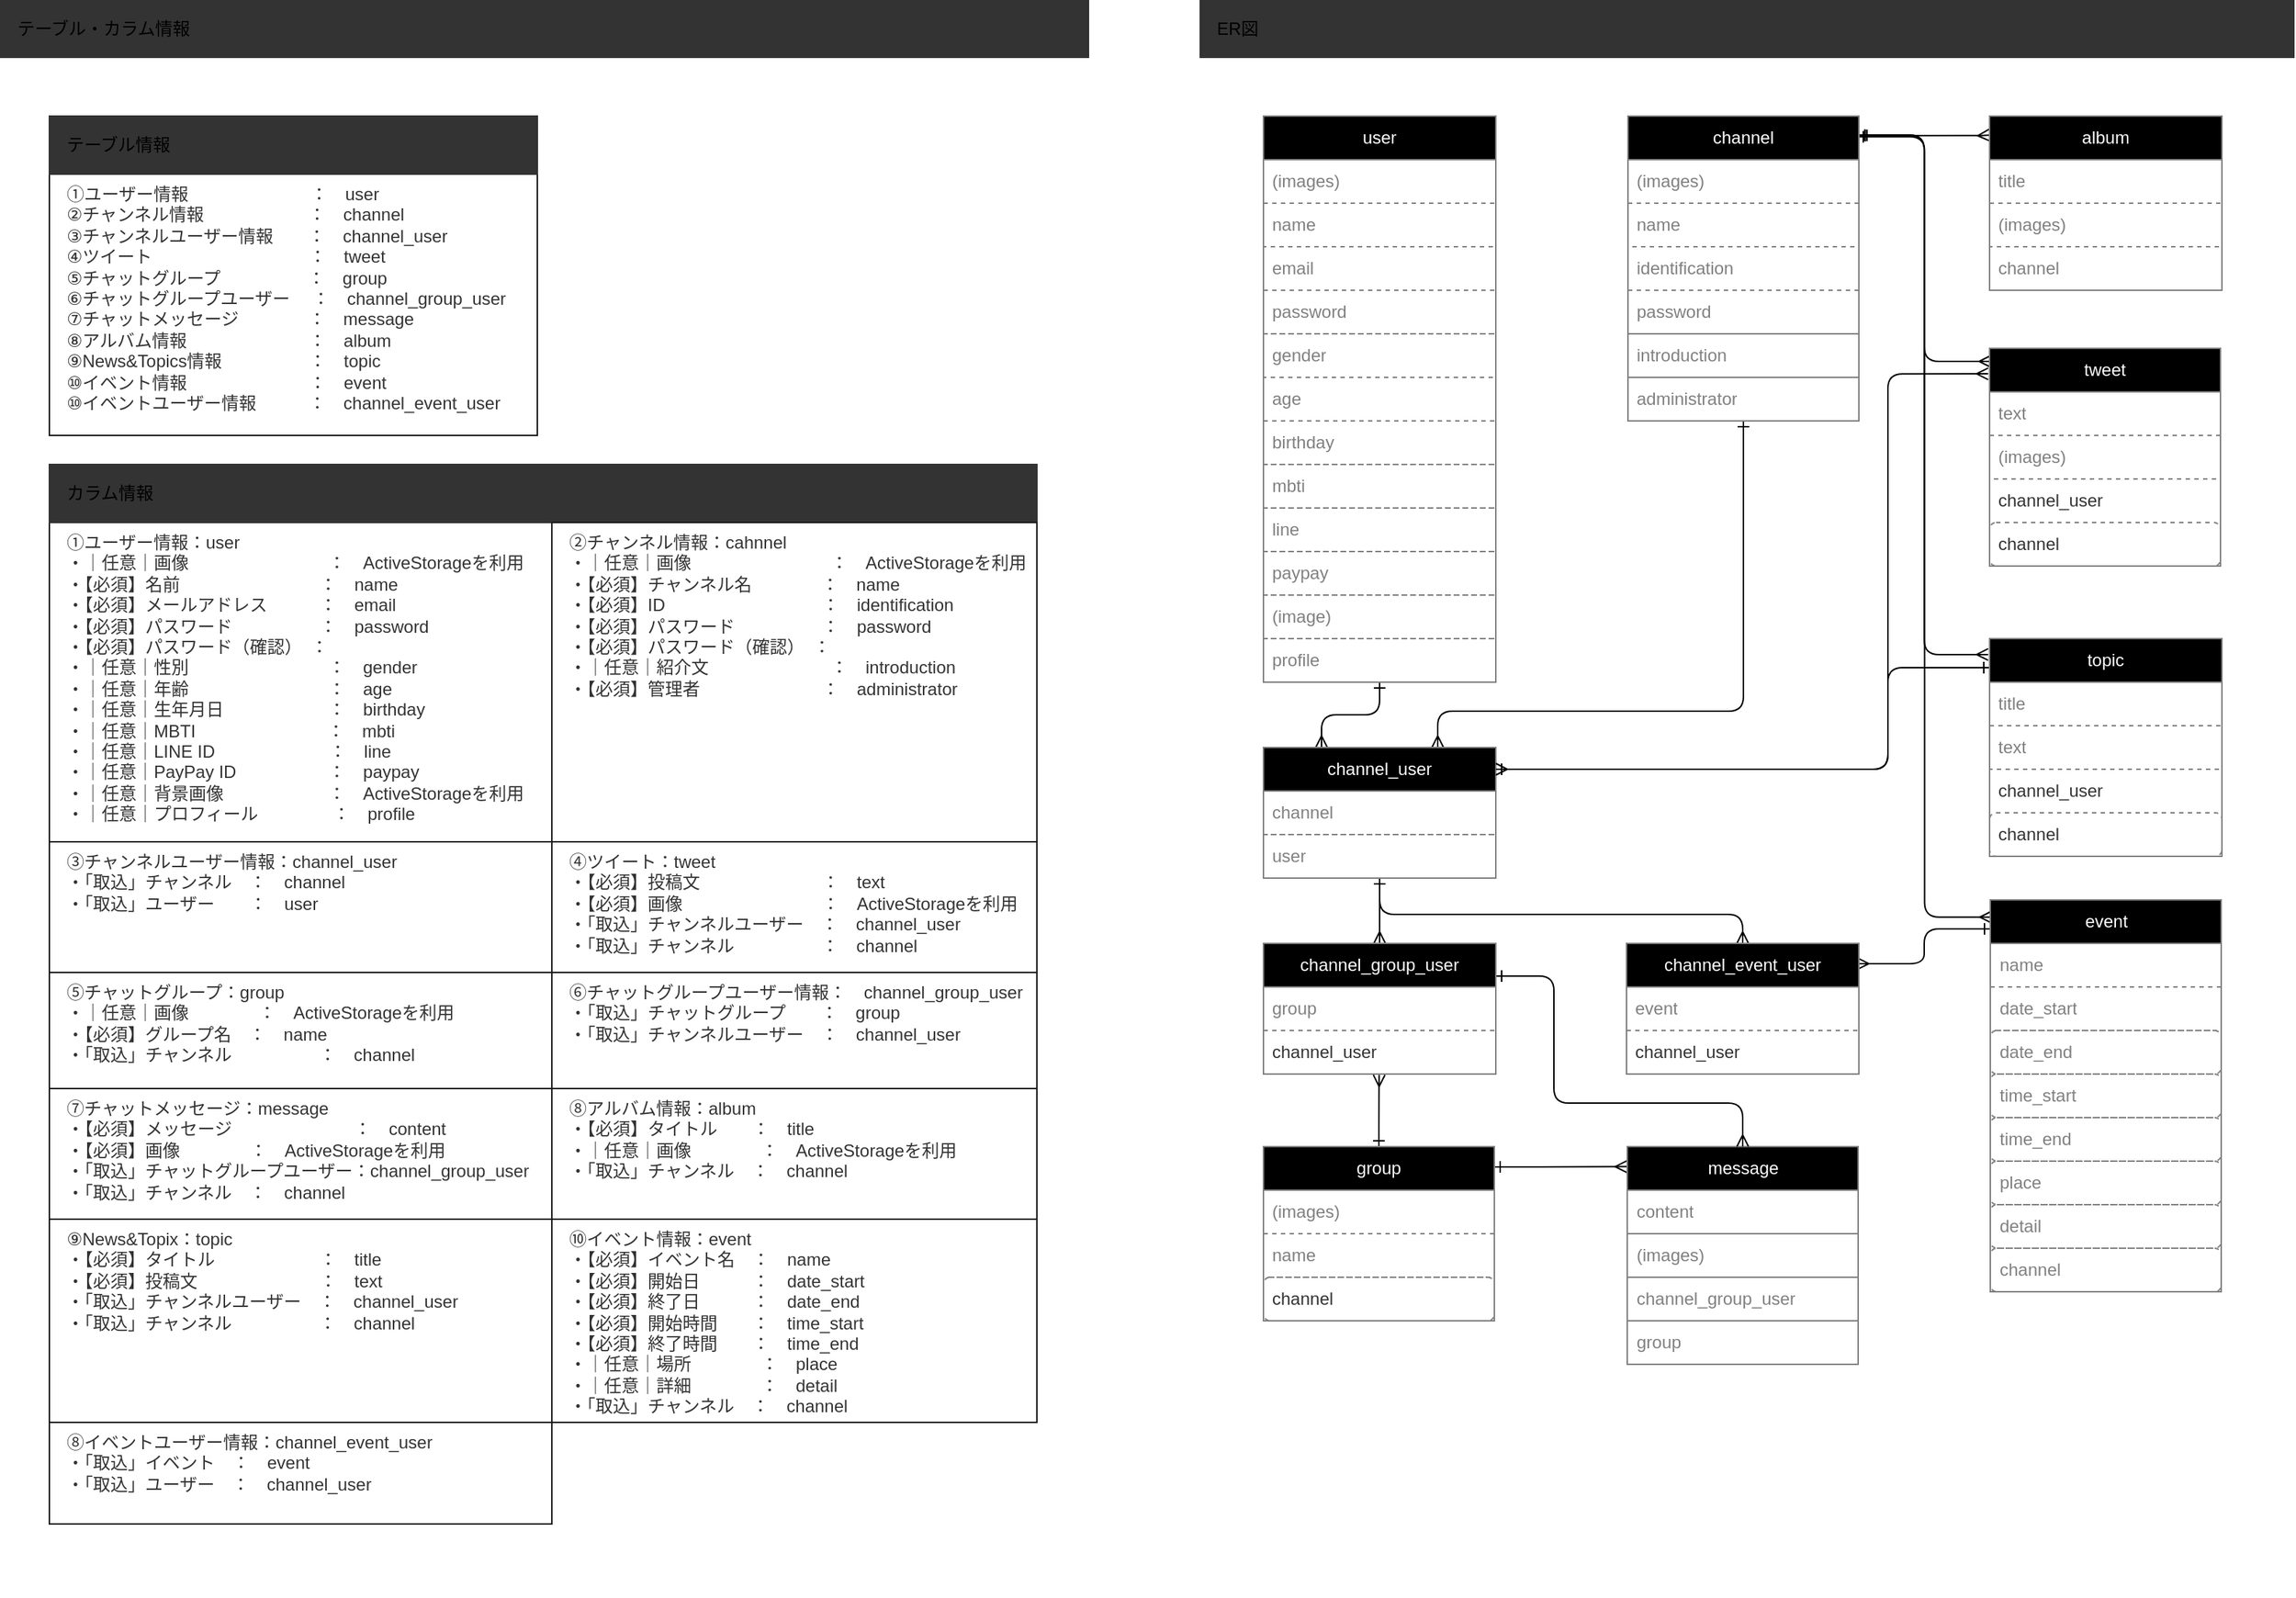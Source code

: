 <mxfile>
    <diagram id="n4RVPG115VciW_pRmkIg" name="ページ1">
        <mxGraphModel dx="277" dy="569" grid="1" gridSize="10" guides="1" tooltips="1" connect="1" arrows="1" fold="1" page="1" pageScale="1" pageWidth="827" pageHeight="1169" math="0" shadow="0">
            <root>
                <mxCell id="0"/>
                <mxCell id="1" parent="0"/>
                <mxCell id="2" value="" style="whiteSpace=wrap;html=1;fontFamily=Helvetica;align=left;verticalAlign=top;fillColor=#FFFFFF;fontColor=#333333;strokeColor=none;movable=1;resizable=1;rotatable=1;deletable=1;editable=1;connectable=1;" vertex="1" parent="1">
                    <mxGeometry x="40" y="80" width="750" height="1060" as="geometry"/>
                </mxCell>
                <mxCell id="3" value="テーブル・カラム情報" style="whiteSpace=wrap;html=1;fontFamily=Helvetica;align=left;verticalAlign=middle;strokeColor=none;fillColor=#333333;spacingLeft=10;" vertex="1" parent="1">
                    <mxGeometry x="40" y="40" width="750" height="40" as="geometry"/>
                </mxCell>
                <mxCell id="4" value="①ユーザー情報　　　　　　　：　user&lt;br&gt;②チャンネル情報　　　　　　：　channel&lt;br&gt;③チャンネルユーザー情報　　：　channel_user&lt;br&gt;④ツイート　　　　　　　　　：　tweet&lt;br&gt;⑤チャットグループ　　　　　：　group&lt;br&gt;⑥チャットグループユーザー　 ：　channel_group_user&lt;br&gt;⑦チャットメッセージ　　　　：　message&lt;br&gt;⑧アルバム情報　　　　　　　：　album&lt;br&gt;⑨News&amp;amp;Topics情報　　　　　：　topic&lt;br&gt;⑩イベント情報　　　　　　　：　event&lt;br&gt;⑩イベントユーザー情報　　　：　channel_event_user" style="whiteSpace=wrap;html=1;fontFamily=Helvetica;fontColor=#333333;fillColor=none;strokeColor=#1A1A1A;align=left;verticalAlign=top;spacingLeft=10;" vertex="1" parent="1">
                    <mxGeometry x="74" y="160" width="336" height="180" as="geometry"/>
                </mxCell>
                <mxCell id="5" value="テーブル情報" style="whiteSpace=wrap;html=1;fontFamily=Helvetica;align=left;verticalAlign=middle;spacingLeft=10;fillColor=#333333;strokeColor=#333333;" vertex="1" parent="1">
                    <mxGeometry x="74" y="120" width="336" height="40" as="geometry"/>
                </mxCell>
                <mxCell id="6" value="①ユーザー情報：user&lt;br&gt;・｜任意｜画像　　　　　　　　：　ActiveStorageを利用&lt;br&gt;・【必須】名前　　　　　　　　：　name&lt;br&gt;・【必須】メールアドレス　　　：　email&lt;br&gt;・【必須】パスワード　　　　　：　password&lt;br&gt;・【必須】パスワード（確認）　：　&lt;br&gt;・｜任意｜性別　　　　　　　　：　gender&lt;br&gt;・｜任意｜年齢　　　　　　　　：　age&lt;br&gt;・｜任意｜生年月日　　　　　　：　birthday&lt;br&gt;・｜任意｜MBTI　　　　　　　&amp;nbsp; ：　mbti&lt;br&gt;・｜任意｜LINE ID　　　　　　&amp;nbsp; ：　line&lt;br&gt;・｜任意｜PayPay ID　　　　　 ：　paypay&lt;br&gt;・｜任意｜背景画像　　　　　　：　ActiveStorageを利用&lt;br&gt;・｜任意｜プロフィール　　　　 ：　profile" style="whiteSpace=wrap;html=1;fontFamily=Helvetica;fontColor=#333333;fillColor=none;strokeColor=#1A1A1A;align=left;verticalAlign=top;spacingLeft=10;" vertex="1" parent="1">
                    <mxGeometry x="74" y="400" width="346" height="220" as="geometry"/>
                </mxCell>
                <mxCell id="7" value="カラム情報" style="whiteSpace=wrap;html=1;fontFamily=Helvetica;align=left;verticalAlign=middle;spacingLeft=10;fillColor=#333333;strokeColor=#333333;" vertex="1" parent="1">
                    <mxGeometry x="74" y="360" width="680" height="40" as="geometry"/>
                </mxCell>
                <mxCell id="8" value="②チャンネル情報：cahnnel&lt;br&gt;・｜任意｜画像　　　　　　　　：　ActiveStorageを利用&lt;br&gt;・【必須】チャンネル名　　　　：　name&lt;br&gt;・【必須】ID　　　　　　　　　：　identification&lt;br&gt;・【必須】パスワード　　　　　：　password&lt;br&gt;・【必須】パスワード（確認）　：　&lt;br&gt;・｜任意｜紹介文　　　　　　　：　introduction&lt;br&gt;・【必須】管理者　　　　　　　：　administrator" style="whiteSpace=wrap;html=1;fontFamily=Helvetica;fontColor=#333333;fillColor=none;strokeColor=#1A1A1A;align=left;verticalAlign=top;spacingLeft=10;" vertex="1" parent="1">
                    <mxGeometry x="420" y="400" width="334" height="220" as="geometry"/>
                </mxCell>
                <mxCell id="9" value="③チャンネルユーザー情報：channel_user&lt;br&gt;・「取込」チャンネル　：　channel&lt;br&gt;・「取込」ユーザー　　：　user" style="whiteSpace=wrap;html=1;fontFamily=Helvetica;fontColor=#333333;fillColor=none;strokeColor=#1A1A1A;align=left;verticalAlign=top;spacingLeft=10;" vertex="1" parent="1">
                    <mxGeometry x="74" y="620" width="346" height="90" as="geometry"/>
                </mxCell>
                <mxCell id="10" value="④ツイート：tweet&lt;br&gt;・【必須】投稿文　　　　　　　：　text&lt;br&gt;・【必須】画像　　　　　　　　：　ActiveStorageを利用&lt;br&gt;・「取込」チャンネルユーザー　：　channel_user&lt;br&gt;・「取込」チャンネル　　　　　：　channel" style="whiteSpace=wrap;html=1;fontFamily=Helvetica;fontColor=#333333;fillColor=none;strokeColor=#1A1A1A;align=left;verticalAlign=top;spacingLeft=10;" vertex="1" parent="1">
                    <mxGeometry x="420" y="620" width="334" height="90" as="geometry"/>
                </mxCell>
                <mxCell id="11" value="" style="whiteSpace=wrap;html=1;fontFamily=Helvetica;align=left;verticalAlign=top;fillColor=#FFFFFF;fontColor=#333333;strokeColor=none;" vertex="1" parent="1">
                    <mxGeometry x="866" y="80" width="754" height="1060" as="geometry"/>
                </mxCell>
                <mxCell id="12" value="ER図" style="whiteSpace=wrap;html=1;fontFamily=Helvetica;align=left;verticalAlign=middle;strokeColor=none;fillColor=#333333;spacingLeft=10;" vertex="1" parent="1">
                    <mxGeometry x="866" y="40" width="754" height="40" as="geometry"/>
                </mxCell>
                <mxCell id="13" style="edgeStyle=orthogonalEdgeStyle;html=1;entryX=0.25;entryY=0;entryDx=0;entryDy=0;strokeColor=#000000;fontColor=#FFFFFF;startArrow=ERone;startFill=0;endArrow=ERmany;endFill=0;" edge="1" parent="1" source="14" target="42">
                    <mxGeometry relative="1" as="geometry"/>
                </mxCell>
                <mxCell id="14" value="&lt;font color=&quot;#ffffff&quot;&gt;user&lt;/font&gt;" style="swimlane;fontStyle=0;childLayout=stackLayout;horizontal=1;startSize=30;horizontalStack=0;resizeParent=1;resizeParentMax=0;resizeLast=0;collapsible=1;marginBottom=0;whiteSpace=wrap;html=1;rounded=0;strokeColor=#808080;fontFamily=Helvetica;fontColor=#333333;fillColor=#000000;" vertex="1" parent="1">
                    <mxGeometry x="910" y="120" width="160" height="390" as="geometry">
                        <mxRectangle x="1101" y="210" width="60" height="30" as="alternateBounds"/>
                    </mxGeometry>
                </mxCell>
                <mxCell id="15" value="(images)" style="text;strokeColor=none;fillColor=none;align=left;verticalAlign=middle;spacingLeft=4;spacingRight=4;overflow=hidden;points=[[0,0.5],[1,0.5]];portConstraint=eastwest;rotatable=0;whiteSpace=wrap;html=1;rounded=0;fontFamily=Helvetica;fontColor=#808080;dashed=1;" vertex="1" parent="14">
                    <mxGeometry y="30" width="160" height="30" as="geometry"/>
                </mxCell>
                <mxCell id="16" value="name" style="text;strokeColor=#808080;fillColor=none;align=left;verticalAlign=middle;spacingLeft=4;spacingRight=4;overflow=hidden;points=[[0,0.5],[1,0.5]];portConstraint=eastwest;rotatable=0;whiteSpace=wrap;html=1;rounded=0;fontFamily=Helvetica;fontColor=#808080;dashed=1;" vertex="1" parent="14">
                    <mxGeometry y="60" width="160" height="30" as="geometry"/>
                </mxCell>
                <mxCell id="17" value="email" style="text;strokeColor=none;fillColor=none;align=left;verticalAlign=middle;spacingLeft=4;spacingRight=4;overflow=hidden;points=[[0,0.5],[1,0.5]];portConstraint=eastwest;rotatable=0;whiteSpace=wrap;html=1;rounded=1;fontFamily=Helvetica;fontColor=#808080;" vertex="1" parent="14">
                    <mxGeometry y="90" width="160" height="30" as="geometry"/>
                </mxCell>
                <mxCell id="18" value="password" style="text;strokeColor=#808080;fillColor=none;align=left;verticalAlign=middle;spacingLeft=4;spacingRight=4;overflow=hidden;points=[[0,0.5],[1,0.5]];portConstraint=eastwest;rotatable=0;whiteSpace=wrap;html=1;rounded=0;fontFamily=Helvetica;fontColor=#808080;dashed=1;" vertex="1" parent="14">
                    <mxGeometry y="120" width="160" height="30" as="geometry"/>
                </mxCell>
                <mxCell id="19" value="gender" style="text;strokeColor=#808080;fillColor=none;align=left;verticalAlign=middle;spacingLeft=4;spacingRight=4;overflow=hidden;points=[[0,0.5],[1,0.5]];portConstraint=eastwest;rotatable=0;whiteSpace=wrap;html=1;rounded=0;fontFamily=Helvetica;fontColor=#808080;dashed=1;" vertex="1" parent="14">
                    <mxGeometry y="150" width="160" height="30" as="geometry"/>
                </mxCell>
                <mxCell id="20" value="age" style="text;strokeColor=none;fillColor=none;align=left;verticalAlign=middle;spacingLeft=4;spacingRight=4;overflow=hidden;points=[[0,0.5],[1,0.5]];portConstraint=eastwest;rotatable=0;whiteSpace=wrap;html=1;rounded=0;fontFamily=Helvetica;fontColor=#808080;" vertex="1" parent="14">
                    <mxGeometry y="180" width="160" height="30" as="geometry"/>
                </mxCell>
                <mxCell id="21" value="birthday" style="text;strokeColor=#808080;fillColor=none;align=left;verticalAlign=middle;spacingLeft=4;spacingRight=4;overflow=hidden;points=[[0,0.5],[1,0.5]];portConstraint=eastwest;rotatable=0;whiteSpace=wrap;html=1;rounded=0;fontFamily=Helvetica;fontColor=#808080;dashed=1;" vertex="1" parent="14">
                    <mxGeometry y="210" width="160" height="30" as="geometry"/>
                </mxCell>
                <mxCell id="22" value="mbti" style="text;strokeColor=#808080;fillColor=none;align=left;verticalAlign=middle;spacingLeft=4;spacingRight=4;overflow=hidden;points=[[0,0.5],[1,0.5]];portConstraint=eastwest;rotatable=0;whiteSpace=wrap;html=1;rounded=0;fontFamily=Helvetica;fontColor=#808080;dashed=1;" vertex="1" parent="14">
                    <mxGeometry y="240" width="160" height="30" as="geometry"/>
                </mxCell>
                <mxCell id="23" value="line" style="text;strokeColor=#808080;fillColor=none;align=left;verticalAlign=middle;spacingLeft=4;spacingRight=4;overflow=hidden;points=[[0,0.5],[1,0.5]];portConstraint=eastwest;rotatable=0;whiteSpace=wrap;html=1;rounded=0;fontFamily=Helvetica;fontColor=#808080;dashed=1;" vertex="1" parent="14">
                    <mxGeometry y="270" width="160" height="30" as="geometry"/>
                </mxCell>
                <mxCell id="24" value="paypay" style="text;strokeColor=#808080;fillColor=none;align=left;verticalAlign=middle;spacingLeft=4;spacingRight=4;overflow=hidden;points=[[0,0.5],[1,0.5]];portConstraint=eastwest;rotatable=0;whiteSpace=wrap;html=1;rounded=0;fontFamily=Helvetica;fontColor=#808080;dashed=1;" vertex="1" parent="14">
                    <mxGeometry y="300" width="160" height="30" as="geometry"/>
                </mxCell>
                <mxCell id="25" value="(image)" style="text;strokeColor=#808080;fillColor=none;align=left;verticalAlign=middle;spacingLeft=4;spacingRight=4;overflow=hidden;points=[[0,0.5],[1,0.5]];portConstraint=eastwest;rotatable=0;whiteSpace=wrap;html=1;rounded=0;fontFamily=Helvetica;fontColor=#808080;dashed=1;" vertex="1" parent="14">
                    <mxGeometry y="330" width="160" height="30" as="geometry"/>
                </mxCell>
                <mxCell id="26" value="profile" style="text;strokeColor=#808080;fillColor=none;align=left;verticalAlign=middle;spacingLeft=4;spacingRight=4;overflow=hidden;points=[[0,0.5],[1,0.5]];portConstraint=eastwest;rotatable=0;whiteSpace=wrap;html=1;rounded=0;fontFamily=Helvetica;fontColor=#808080;dashed=1;" vertex="1" parent="14">
                    <mxGeometry y="360" width="160" height="30" as="geometry"/>
                </mxCell>
                <mxCell id="27" style="edgeStyle=orthogonalEdgeStyle;html=1;entryX=0.75;entryY=0;entryDx=0;entryDy=0;strokeColor=#000000;fontColor=#FFFFFF;startArrow=ERone;startFill=0;endArrow=ERmany;endFill=0;" edge="1" parent="1" source="32" target="42">
                    <mxGeometry relative="1" as="geometry">
                        <Array as="points">
                            <mxPoint x="1241" y="530"/>
                            <mxPoint x="1030" y="530"/>
                        </Array>
                    </mxGeometry>
                </mxCell>
                <mxCell id="28" style="edgeStyle=orthogonalEdgeStyle;html=1;entryX=-0.026;entryY=0.109;entryDx=0;entryDy=0;entryPerimeter=0;strokeColor=#000000;fontColor=#808080;startArrow=ERone;startFill=0;endArrow=ERmany;endFill=0;exitX=1.002;exitY=0.064;exitDx=0;exitDy=0;exitPerimeter=0;" edge="1" parent="1" source="32">
                    <mxGeometry relative="1" as="geometry">
                        <mxPoint x="1324" y="133" as="sourcePoint"/>
                        <mxPoint x="1409.84" y="133.08" as="targetPoint"/>
                        <Array as="points">
                            <mxPoint x="1404" y="133"/>
                        </Array>
                    </mxGeometry>
                </mxCell>
                <mxCell id="29" style="edgeStyle=orthogonalEdgeStyle;html=1;entryX=0.005;entryY=0.06;entryDx=0;entryDy=0;entryPerimeter=0;strokeColor=#000000;fontColor=#808080;startArrow=ERone;startFill=0;endArrow=ERmany;endFill=0;exitX=1.01;exitY=0.063;exitDx=0;exitDy=0;exitPerimeter=0;" edge="1" parent="1" source="32" target="45">
                    <mxGeometry relative="1" as="geometry"/>
                </mxCell>
                <mxCell id="30" style="edgeStyle=orthogonalEdgeStyle;html=1;entryX=-0.006;entryY=0.073;entryDx=0;entryDy=0;entryPerimeter=0;strokeColor=#000000;fontColor=#808080;startArrow=ERone;startFill=0;endArrow=ERmany;endFill=0;exitX=1.001;exitY=0.062;exitDx=0;exitDy=0;exitPerimeter=0;" edge="1" parent="1" source="32" target="72">
                    <mxGeometry relative="1" as="geometry"/>
                </mxCell>
                <mxCell id="31" style="edgeStyle=orthogonalEdgeStyle;html=1;entryX=0.005;entryY=0.044;entryDx=0;entryDy=0;entryPerimeter=0;strokeColor=#000000;fontColor=#808080;startArrow=ERone;startFill=0;endArrow=ERmany;endFill=0;exitX=0.994;exitY=0.068;exitDx=0;exitDy=0;exitPerimeter=0;" edge="1" parent="1" source="32" target="78">
                    <mxGeometry relative="1" as="geometry"/>
                </mxCell>
                <mxCell id="32" value="&lt;font color=&quot;#ffffff&quot;&gt;channel&lt;/font&gt;" style="swimlane;fontStyle=0;childLayout=stackLayout;horizontal=1;startSize=30;horizontalStack=0;resizeParent=1;resizeParentMax=0;resizeLast=0;collapsible=1;marginBottom=0;whiteSpace=wrap;html=1;rounded=0;strokeColor=#808080;fontFamily=Helvetica;fontColor=#333333;fillColor=#000000;" vertex="1" parent="1">
                    <mxGeometry x="1161" y="120" width="159" height="210" as="geometry">
                        <mxRectangle x="1101" y="210" width="60" height="30" as="alternateBounds"/>
                    </mxGeometry>
                </mxCell>
                <mxCell id="33" value="(images)" style="text;strokeColor=none;fillColor=none;align=left;verticalAlign=middle;spacingLeft=4;spacingRight=4;overflow=hidden;points=[[0,0.5],[1,0.5]];portConstraint=eastwest;rotatable=0;whiteSpace=wrap;html=1;rounded=0;fontFamily=Helvetica;fontColor=#808080;dashed=1;" vertex="1" parent="32">
                    <mxGeometry y="30" width="159" height="30" as="geometry"/>
                </mxCell>
                <mxCell id="34" value="name" style="text;strokeColor=#808080;fillColor=none;align=left;verticalAlign=middle;spacingLeft=4;spacingRight=4;overflow=hidden;points=[[0,0.5],[1,0.5]];portConstraint=eastwest;rotatable=0;whiteSpace=wrap;html=1;rounded=0;fontFamily=Helvetica;fontColor=#808080;dashed=1;" vertex="1" parent="32">
                    <mxGeometry y="60" width="159" height="30" as="geometry"/>
                </mxCell>
                <mxCell id="35" value="identification" style="text;strokeColor=none;fillColor=none;align=left;verticalAlign=middle;spacingLeft=4;spacingRight=4;overflow=hidden;points=[[0,0.5],[1,0.5]];portConstraint=eastwest;rotatable=0;whiteSpace=wrap;html=1;rounded=1;fontFamily=Helvetica;fontColor=#808080;" vertex="1" parent="32">
                    <mxGeometry y="90" width="159" height="30" as="geometry"/>
                </mxCell>
                <mxCell id="36" value="password" style="text;strokeColor=#808080;fillColor=none;align=left;verticalAlign=middle;spacingLeft=4;spacingRight=4;overflow=hidden;points=[[0,0.5],[1,0.5]];portConstraint=eastwest;rotatable=0;whiteSpace=wrap;html=1;rounded=0;fontFamily=Helvetica;fontColor=#808080;dashed=1;" vertex="1" parent="32">
                    <mxGeometry y="120" width="159" height="30" as="geometry"/>
                </mxCell>
                <mxCell id="37" value="introduction" style="text;strokeColor=#808080;fillColor=none;align=left;verticalAlign=middle;spacingLeft=4;spacingRight=4;overflow=hidden;points=[[0,0.5],[1,0.5]];portConstraint=eastwest;rotatable=0;whiteSpace=wrap;html=1;rounded=0;fontFamily=Helvetica;fontColor=#808080;dashed=1;" vertex="1" parent="32">
                    <mxGeometry y="150" width="159" height="30" as="geometry"/>
                </mxCell>
                <mxCell id="38" value="administrator" style="text;strokeColor=#808080;fillColor=none;align=left;verticalAlign=middle;spacingLeft=4;spacingRight=4;overflow=hidden;points=[[0,0.5],[1,0.5]];portConstraint=eastwest;rotatable=0;whiteSpace=wrap;html=1;rounded=0;fontFamily=Helvetica;fontColor=#808080;dashed=1;" vertex="1" parent="32">
                    <mxGeometry y="180" width="159" height="30" as="geometry"/>
                </mxCell>
                <mxCell id="39" style="edgeStyle=orthogonalEdgeStyle;html=1;entryX=0.5;entryY=0;entryDx=0;entryDy=0;strokeColor=#000000;fontColor=#FFFFFF;startArrow=ERone;startFill=0;endArrow=ERmany;endFill=0;" edge="1" parent="1" source="42" target="92">
                    <mxGeometry relative="1" as="geometry"/>
                </mxCell>
                <mxCell id="40" style="edgeStyle=orthogonalEdgeStyle;html=1;entryX=0.5;entryY=0;entryDx=0;entryDy=0;strokeColor=#000000;fontColor=#FFFFFF;startArrow=ERone;startFill=0;endArrow=ERmany;endFill=0;" edge="1" parent="1" source="42" target="88">
                    <mxGeometry relative="1" as="geometry">
                        <Array as="points">
                            <mxPoint x="990" y="670"/>
                            <mxPoint x="1240" y="670"/>
                        </Array>
                    </mxGeometry>
                </mxCell>
                <mxCell id="41" style="edgeStyle=orthogonalEdgeStyle;html=1;entryX=-0.006;entryY=0.117;entryDx=0;entryDy=0;entryPerimeter=0;strokeColor=#000000;fontColor=#808080;startArrow=ERone;startFill=0;endArrow=ERmany;endFill=0;" edge="1" parent="1" source="42" target="45">
                    <mxGeometry relative="1" as="geometry">
                        <Array as="points">
                            <mxPoint x="1340" y="570"/>
                            <mxPoint x="1340" y="298"/>
                        </Array>
                    </mxGeometry>
                </mxCell>
                <mxCell id="42" value="&lt;font color=&quot;#ffffff&quot;&gt;channel_user&lt;/font&gt;" style="swimlane;fontStyle=0;childLayout=stackLayout;horizontal=1;startSize=30;horizontalStack=0;resizeParent=1;resizeParentMax=0;resizeLast=0;collapsible=1;marginBottom=0;whiteSpace=wrap;html=1;rounded=0;strokeColor=#808080;fontFamily=Helvetica;fontColor=#333333;fillColor=#000000;" vertex="1" parent="1">
                    <mxGeometry x="910" y="555" width="160" height="90" as="geometry">
                        <mxRectangle x="1101" y="210" width="60" height="30" as="alternateBounds"/>
                    </mxGeometry>
                </mxCell>
                <mxCell id="43" value="channel" style="text;strokeColor=#808080;fillColor=none;align=left;verticalAlign=middle;spacingLeft=4;spacingRight=4;overflow=hidden;points=[[0,0.5],[1,0.5]];portConstraint=eastwest;rotatable=0;whiteSpace=wrap;html=1;rounded=0;fontFamily=Helvetica;fontColor=#808080;dashed=1;" vertex="1" parent="42">
                    <mxGeometry y="30" width="160" height="30" as="geometry"/>
                </mxCell>
                <mxCell id="44" value="user" style="text;strokeColor=#808080;fillColor=none;align=left;verticalAlign=middle;spacingLeft=4;spacingRight=4;overflow=hidden;points=[[0,0.5],[1,0.5]];portConstraint=eastwest;rotatable=0;whiteSpace=wrap;html=1;rounded=0;fontFamily=Helvetica;fontColor=#808080;dashed=1;" vertex="1" parent="42">
                    <mxGeometry y="60" width="160" height="30" as="geometry"/>
                </mxCell>
                <mxCell id="45" value="&lt;span style=&quot;text-align: left;&quot;&gt;tweet&lt;/span&gt;" style="swimlane;fontStyle=0;childLayout=stackLayout;horizontal=1;startSize=30;horizontalStack=0;resizeParent=1;resizeParentMax=0;resizeLast=0;collapsible=1;marginBottom=0;whiteSpace=wrap;html=1;rounded=0;strokeColor=#808080;fontFamily=Helvetica;fontColor=#FFFFFF;fillColor=#000000;" vertex="1" parent="1">
                    <mxGeometry x="1410" y="280" width="159" height="150" as="geometry">
                        <mxRectangle x="1101" y="210" width="60" height="30" as="alternateBounds"/>
                    </mxGeometry>
                </mxCell>
                <mxCell id="46" value="text" style="text;strokeColor=none;fillColor=none;align=left;verticalAlign=middle;spacingLeft=4;spacingRight=4;overflow=hidden;points=[[0,0.5],[1,0.5]];portConstraint=eastwest;rotatable=0;whiteSpace=wrap;html=1;rounded=0;fontFamily=Helvetica;fontColor=#808080;dashed=1;" vertex="1" parent="45">
                    <mxGeometry y="30" width="159" height="30" as="geometry"/>
                </mxCell>
                <mxCell id="47" value="(images)" style="text;strokeColor=#808080;fillColor=none;align=left;verticalAlign=middle;spacingLeft=4;spacingRight=4;overflow=hidden;points=[[0,0.5],[1,0.5]];portConstraint=eastwest;rotatable=0;whiteSpace=wrap;html=1;rounded=0;fontFamily=Helvetica;fontColor=#808080;dashed=1;" vertex="1" parent="45">
                    <mxGeometry y="60" width="159" height="30" as="geometry"/>
                </mxCell>
                <mxCell id="48" value="&lt;span style=&quot;color: rgb(51, 51, 51);&quot;&gt;channel_user&lt;/span&gt;" style="text;strokeColor=none;fillColor=none;align=left;verticalAlign=middle;spacingLeft=4;spacingRight=4;overflow=hidden;points=[[0,0.5],[1,0.5]];portConstraint=eastwest;rotatable=0;whiteSpace=wrap;html=1;rounded=1;fontFamily=Helvetica;fontColor=#808080;" vertex="1" parent="45">
                    <mxGeometry y="90" width="159" height="30" as="geometry"/>
                </mxCell>
                <mxCell id="49" value="&lt;span style=&quot;color: rgb(51, 51, 51);&quot;&gt;channel&lt;/span&gt;" style="text;strokeColor=#808080;fillColor=none;align=left;verticalAlign=middle;spacingLeft=4;spacingRight=4;overflow=hidden;points=[[0,0.5],[1,0.5]];portConstraint=eastwest;rotatable=0;whiteSpace=wrap;html=1;rounded=1;fontFamily=Helvetica;fontColor=#808080;dashed=1;" vertex="1" parent="45">
                    <mxGeometry y="120" width="159" height="30" as="geometry"/>
                </mxCell>
                <mxCell id="50" value="⑤チャットグループ：group&lt;br&gt;・｜任意｜画像　　　　：　ActiveStorageを利用&lt;br&gt;・【必須】グループ名　：　name&lt;br&gt;・「取込」チャンネル　　　　　：　channel" style="whiteSpace=wrap;html=1;fontFamily=Helvetica;fontColor=#333333;fillColor=none;strokeColor=#1A1A1A;align=left;verticalAlign=top;spacingLeft=10;" vertex="1" parent="1">
                    <mxGeometry x="74" y="710" width="346" height="80" as="geometry"/>
                </mxCell>
                <mxCell id="51" value="⑥チャットグループユーザー情報：　channel_group_user&lt;br&gt;・「取込」チャットグループ　　：　group&lt;br&gt;・「取込」チャンネルユーザー　：　channel_user" style="whiteSpace=wrap;html=1;fontFamily=Helvetica;fontColor=#333333;fillColor=none;strokeColor=#1A1A1A;align=left;verticalAlign=top;spacingLeft=10;" vertex="1" parent="1">
                    <mxGeometry x="420" y="710" width="334" height="80" as="geometry"/>
                </mxCell>
                <mxCell id="52" value="⑦チャットメッセージ：message&lt;br&gt;・【必須】メッセージ　　　　　　　：　content　&lt;br&gt;・【必須】画像　　　　：　ActiveStorageを利用&lt;br&gt;・「取込」チャットグループユーザー：channel_group_user&lt;br&gt;・「取込」チャンネル　：　channel" style="whiteSpace=wrap;html=1;fontFamily=Helvetica;fontColor=#333333;fillColor=none;strokeColor=#1A1A1A;align=left;verticalAlign=top;spacingLeft=10;" vertex="1" parent="1">
                    <mxGeometry x="74" y="790" width="346" height="90" as="geometry"/>
                </mxCell>
                <mxCell id="53" value="⑧アルバム情報：album&lt;br&gt;・【必須】タイトル　　：　title&lt;br&gt;・｜任意｜画像　　　　：　ActiveStorageを利用&lt;br&gt;・「取込」チャンネル　：　channel" style="whiteSpace=wrap;html=1;fontFamily=Helvetica;fontColor=#333333;fillColor=none;strokeColor=#1A1A1A;align=left;verticalAlign=top;spacingLeft=10;" vertex="1" parent="1">
                    <mxGeometry x="420" y="790" width="334" height="90" as="geometry"/>
                </mxCell>
                <mxCell id="54" value="⑨News&amp;amp;Topix：topic&lt;br&gt;・【必須】タイトル　　　　　　：　title　&lt;br&gt;・【必須】投稿文　　　　　　　：　text&lt;br&gt;・「取込」チャンネルユーザー　：　channel_user&lt;br&gt;・「取込」チャンネル　　　　　：　channel" style="whiteSpace=wrap;html=1;fontFamily=Helvetica;fontColor=#333333;fillColor=none;strokeColor=#1A1A1A;align=left;verticalAlign=top;spacingLeft=10;" vertex="1" parent="1">
                    <mxGeometry x="74" y="880" width="346" height="140" as="geometry"/>
                </mxCell>
                <mxCell id="55" value="⑩イベント情報：event&lt;br&gt;・【必須】イベント名　：　name&lt;br&gt;・【必須】開始日　　　：　date_start&lt;br&gt;・【必須】終了日　　　：　date_end&lt;br&gt;・【必須】開始時間　　：　time_start&lt;br&gt;・【必須】終了時間　　：　time_end&lt;br&gt;・｜任意｜場所　　　　：　place&lt;br&gt;・｜任意｜詳細　　　　：　detail&lt;br&gt;・「取込」チャンネル　：　channel" style="whiteSpace=wrap;html=1;fontFamily=Helvetica;fontColor=#333333;fillColor=none;strokeColor=#1A1A1A;align=left;verticalAlign=top;spacingLeft=10;" vertex="1" parent="1">
                    <mxGeometry x="420" y="880" width="334" height="140" as="geometry"/>
                </mxCell>
                <mxCell id="56" style="edgeStyle=orthogonalEdgeStyle;html=1;entryX=0.498;entryY=1.019;entryDx=0;entryDy=0;entryPerimeter=0;strokeColor=#000000;fontColor=#FFFFFF;startArrow=ERone;startFill=0;endArrow=ERmany;endFill=0;" edge="1" parent="1" source="58" target="94">
                    <mxGeometry relative="1" as="geometry"/>
                </mxCell>
                <mxCell id="57" style="edgeStyle=orthogonalEdgeStyle;html=1;entryX=-0.002;entryY=0.092;entryDx=0;entryDy=0;entryPerimeter=0;strokeColor=#000000;fontColor=#808080;startArrow=ERone;startFill=0;endArrow=ERmany;endFill=0;" edge="1" parent="1" source="58" target="66">
                    <mxGeometry relative="1" as="geometry">
                        <Array as="points">
                            <mxPoint x="1090" y="844"/>
                            <mxPoint x="1090" y="844"/>
                        </Array>
                    </mxGeometry>
                </mxCell>
                <mxCell id="58" value="&lt;span style=&quot;text-align: left;&quot;&gt;group&lt;/span&gt;" style="swimlane;fontStyle=0;childLayout=stackLayout;horizontal=1;startSize=30;horizontalStack=0;resizeParent=1;resizeParentMax=0;resizeLast=0;collapsible=1;marginBottom=0;whiteSpace=wrap;html=1;rounded=0;strokeColor=#808080;fontFamily=Helvetica;fontColor=#FFFFFF;fillColor=#000000;" vertex="1" parent="1">
                    <mxGeometry x="910" y="830" width="159" height="120" as="geometry">
                        <mxRectangle x="1101" y="210" width="60" height="30" as="alternateBounds"/>
                    </mxGeometry>
                </mxCell>
                <mxCell id="59" value="(images)" style="text;strokeColor=none;fillColor=none;align=left;verticalAlign=middle;spacingLeft=4;spacingRight=4;overflow=hidden;points=[[0,0.5],[1,0.5]];portConstraint=eastwest;rotatable=0;whiteSpace=wrap;html=1;rounded=0;fontFamily=Helvetica;fontColor=#808080;dashed=1;" vertex="1" parent="58">
                    <mxGeometry y="30" width="159" height="30" as="geometry"/>
                </mxCell>
                <mxCell id="60" value="name" style="text;strokeColor=#808080;fillColor=none;align=left;verticalAlign=middle;spacingLeft=4;spacingRight=4;overflow=hidden;points=[[0,0.5],[1,0.5]];portConstraint=eastwest;rotatable=0;whiteSpace=wrap;html=1;rounded=0;fontFamily=Helvetica;fontColor=#808080;dashed=1;" vertex="1" parent="58">
                    <mxGeometry y="60" width="159" height="30" as="geometry"/>
                </mxCell>
                <mxCell id="61" value="&lt;span style=&quot;color: rgb(51, 51, 51);&quot;&gt;channel&lt;/span&gt;" style="text;strokeColor=#808080;fillColor=none;align=left;verticalAlign=middle;spacingLeft=4;spacingRight=4;overflow=hidden;points=[[0,0.5],[1,0.5]];portConstraint=eastwest;rotatable=0;whiteSpace=wrap;html=1;rounded=1;fontFamily=Helvetica;fontColor=#808080;dashed=1;" vertex="1" parent="58">
                    <mxGeometry y="90" width="159" height="30" as="geometry"/>
                </mxCell>
                <mxCell id="62" value="&lt;font color=&quot;#ffffff&quot;&gt;album&lt;/font&gt;" style="swimlane;fontStyle=0;childLayout=stackLayout;horizontal=1;startSize=30;horizontalStack=0;resizeParent=1;resizeParentMax=0;resizeLast=0;collapsible=1;marginBottom=0;whiteSpace=wrap;html=1;rounded=0;strokeColor=#808080;fontFamily=Helvetica;fontColor=#333333;fillColor=#000000;" vertex="1" parent="1">
                    <mxGeometry x="1410" y="120" width="160" height="120" as="geometry">
                        <mxRectangle x="1101" y="210" width="60" height="30" as="alternateBounds"/>
                    </mxGeometry>
                </mxCell>
                <mxCell id="63" value="title" style="text;strokeColor=none;fillColor=none;align=left;verticalAlign=middle;spacingLeft=4;spacingRight=4;overflow=hidden;points=[[0,0.5],[1,0.5]];portConstraint=eastwest;rotatable=0;whiteSpace=wrap;html=1;rounded=0;fontFamily=Helvetica;fontColor=#808080;dashed=1;" vertex="1" parent="62">
                    <mxGeometry y="30" width="160" height="30" as="geometry"/>
                </mxCell>
                <mxCell id="64" value="(images)" style="text;strokeColor=#808080;fillColor=none;align=left;verticalAlign=middle;spacingLeft=4;spacingRight=4;overflow=hidden;points=[[0,0.5],[1,0.5]];portConstraint=eastwest;rotatable=0;whiteSpace=wrap;html=1;rounded=0;fontFamily=Helvetica;fontColor=#808080;dashed=1;" vertex="1" parent="62">
                    <mxGeometry y="60" width="160" height="30" as="geometry"/>
                </mxCell>
                <mxCell id="65" value="channel" style="text;strokeColor=none;fillColor=none;align=left;verticalAlign=middle;spacingLeft=4;spacingRight=4;overflow=hidden;points=[[0,0.5],[1,0.5]];portConstraint=eastwest;rotatable=0;whiteSpace=wrap;html=1;rounded=1;fontFamily=Helvetica;fontColor=#808080;" vertex="1" parent="62">
                    <mxGeometry y="90" width="160" height="30" as="geometry"/>
                </mxCell>
                <mxCell id="66" value="&lt;font color=&quot;#ffffff&quot;&gt;message&lt;/font&gt;" style="swimlane;fontStyle=0;childLayout=stackLayout;horizontal=1;startSize=30;horizontalStack=0;resizeParent=1;resizeParentMax=0;resizeLast=0;collapsible=1;marginBottom=0;whiteSpace=wrap;html=1;rounded=0;strokeColor=#808080;fontFamily=Helvetica;fontColor=#333333;fillColor=#000000;" vertex="1" parent="1">
                    <mxGeometry x="1160.5" y="830" width="159" height="150" as="geometry">
                        <mxRectangle x="1101" y="210" width="60" height="30" as="alternateBounds"/>
                    </mxGeometry>
                </mxCell>
                <mxCell id="67" value="content" style="text;strokeColor=#808080;fillColor=none;align=left;verticalAlign=middle;spacingLeft=4;spacingRight=4;overflow=hidden;points=[[0,0.5],[1,0.5]];portConstraint=eastwest;rotatable=0;whiteSpace=wrap;html=1;rounded=0;fontFamily=Helvetica;fontColor=#808080;dashed=1;" vertex="1" parent="66">
                    <mxGeometry y="30" width="159" height="30" as="geometry"/>
                </mxCell>
                <mxCell id="68" value="(images)" style="text;strokeColor=#808080;fillColor=none;align=left;verticalAlign=middle;spacingLeft=4;spacingRight=4;overflow=hidden;points=[[0,0.5],[1,0.5]];portConstraint=eastwest;rotatable=0;whiteSpace=wrap;html=1;rounded=0;fontFamily=Helvetica;fontColor=#808080;dashed=1;" vertex="1" parent="66">
                    <mxGeometry y="60" width="159" height="30" as="geometry"/>
                </mxCell>
                <mxCell id="69" value="channel_group_user" style="text;strokeColor=#808080;fillColor=none;align=left;verticalAlign=middle;spacingLeft=4;spacingRight=4;overflow=hidden;points=[[0,0.5],[1,0.5]];portConstraint=eastwest;rotatable=0;whiteSpace=wrap;html=1;rounded=0;fontFamily=Helvetica;fontColor=#808080;dashed=1;" vertex="1" parent="66">
                    <mxGeometry y="90" width="159" height="30" as="geometry"/>
                </mxCell>
                <mxCell id="70" value="group" style="text;strokeColor=#808080;fillColor=none;align=left;verticalAlign=middle;spacingLeft=4;spacingRight=4;overflow=hidden;points=[[0,0.5],[1,0.5]];portConstraint=eastwest;rotatable=0;whiteSpace=wrap;html=1;rounded=0;fontFamily=Helvetica;fontColor=#808080;dashed=1;" vertex="1" parent="66">
                    <mxGeometry y="120" width="159" height="30" as="geometry"/>
                </mxCell>
                <mxCell id="71" style="edgeStyle=orthogonalEdgeStyle;html=1;strokeColor=#000000;fontColor=#808080;startArrow=ERone;startFill=0;endArrow=ERmany;endFill=0;" edge="1" parent="1">
                    <mxGeometry relative="1" as="geometry">
                        <mxPoint x="1070" y="570" as="targetPoint"/>
                        <mxPoint x="1410" y="500" as="sourcePoint"/>
                        <Array as="points">
                            <mxPoint x="1340" y="500"/>
                            <mxPoint x="1340" y="570"/>
                        </Array>
                    </mxGeometry>
                </mxCell>
                <mxCell id="72" value="&lt;span style=&quot;text-align: left;&quot;&gt;topic&lt;/span&gt;" style="swimlane;fontStyle=0;childLayout=stackLayout;horizontal=1;startSize=30;horizontalStack=0;resizeParent=1;resizeParentMax=0;resizeLast=0;collapsible=1;marginBottom=0;whiteSpace=wrap;html=1;rounded=0;strokeColor=#808080;fontFamily=Helvetica;fontColor=#FFFFFF;fillColor=#000000;" vertex="1" parent="1">
                    <mxGeometry x="1410" y="480" width="160" height="150" as="geometry">
                        <mxRectangle x="1101" y="210" width="60" height="30" as="alternateBounds"/>
                    </mxGeometry>
                </mxCell>
                <mxCell id="73" value="title" style="text;strokeColor=none;fillColor=none;align=left;verticalAlign=middle;spacingLeft=4;spacingRight=4;overflow=hidden;points=[[0,0.5],[1,0.5]];portConstraint=eastwest;rotatable=0;whiteSpace=wrap;html=1;rounded=0;fontFamily=Helvetica;fontColor=#808080;dashed=1;" vertex="1" parent="72">
                    <mxGeometry y="30" width="160" height="30" as="geometry"/>
                </mxCell>
                <mxCell id="74" value="text" style="text;strokeColor=#808080;fillColor=none;align=left;verticalAlign=middle;spacingLeft=4;spacingRight=4;overflow=hidden;points=[[0,0.5],[1,0.5]];portConstraint=eastwest;rotatable=0;whiteSpace=wrap;html=1;rounded=0;fontFamily=Helvetica;fontColor=#808080;dashed=1;" vertex="1" parent="72">
                    <mxGeometry y="60" width="160" height="30" as="geometry"/>
                </mxCell>
                <mxCell id="75" value="&lt;span style=&quot;color: rgb(51, 51, 51);&quot;&gt;channel_user&lt;/span&gt;" style="text;strokeColor=none;fillColor=none;align=left;verticalAlign=middle;spacingLeft=4;spacingRight=4;overflow=hidden;points=[[0,0.5],[1,0.5]];portConstraint=eastwest;rotatable=0;whiteSpace=wrap;html=1;rounded=1;fontFamily=Helvetica;fontColor=#808080;" vertex="1" parent="72">
                    <mxGeometry y="90" width="160" height="30" as="geometry"/>
                </mxCell>
                <mxCell id="76" value="&lt;span style=&quot;color: rgb(51, 51, 51);&quot;&gt;channel&lt;/span&gt;" style="text;strokeColor=#808080;fillColor=none;align=left;verticalAlign=middle;spacingLeft=4;spacingRight=4;overflow=hidden;points=[[0,0.5],[1,0.5]];portConstraint=eastwest;rotatable=0;whiteSpace=wrap;html=1;rounded=1;fontFamily=Helvetica;fontColor=#808080;dashed=1;" vertex="1" parent="72">
                    <mxGeometry y="120" width="160" height="30" as="geometry"/>
                </mxCell>
                <mxCell id="77" style="edgeStyle=orthogonalEdgeStyle;html=1;entryX=0.993;entryY=0.155;entryDx=0;entryDy=0;entryPerimeter=0;strokeColor=#000000;fontColor=#808080;startArrow=ERone;startFill=0;endArrow=ERmany;endFill=0;" edge="1" parent="1" source="78" target="88">
                    <mxGeometry relative="1" as="geometry">
                        <Array as="points">
                            <mxPoint x="1365" y="680"/>
                            <mxPoint x="1365" y="704"/>
                        </Array>
                    </mxGeometry>
                </mxCell>
                <mxCell id="78" value="&lt;span style=&quot;text-align: left;&quot;&gt;event&lt;/span&gt;" style="swimlane;fontStyle=0;childLayout=stackLayout;horizontal=1;startSize=30;horizontalStack=0;resizeParent=1;resizeParentMax=0;resizeLast=0;collapsible=1;marginBottom=0;whiteSpace=wrap;html=1;rounded=0;strokeColor=#808080;fontFamily=Helvetica;fontColor=#FFFFFF;fillColor=#000000;" vertex="1" parent="1">
                    <mxGeometry x="1410.5" y="660" width="159" height="270" as="geometry">
                        <mxRectangle x="1101" y="210" width="60" height="30" as="alternateBounds"/>
                    </mxGeometry>
                </mxCell>
                <mxCell id="79" value="name" style="text;strokeColor=none;fillColor=none;align=left;verticalAlign=middle;spacingLeft=4;spacingRight=4;overflow=hidden;points=[[0,0.5],[1,0.5]];portConstraint=eastwest;rotatable=0;whiteSpace=wrap;html=1;rounded=0;fontFamily=Helvetica;fontColor=#808080;dashed=1;" vertex="1" parent="78">
                    <mxGeometry y="30" width="159" height="30" as="geometry"/>
                </mxCell>
                <mxCell id="80" value="date_start" style="text;strokeColor=#808080;fillColor=none;align=left;verticalAlign=middle;spacingLeft=4;spacingRight=4;overflow=hidden;points=[[0,0.5],[1,0.5]];portConstraint=eastwest;rotatable=0;whiteSpace=wrap;html=1;rounded=0;fontFamily=Helvetica;fontColor=#808080;dashed=1;" vertex="1" parent="78">
                    <mxGeometry y="60" width="159" height="30" as="geometry"/>
                </mxCell>
                <mxCell id="81" value="date_end" style="text;strokeColor=#808080;fillColor=none;align=left;verticalAlign=middle;spacingLeft=4;spacingRight=4;overflow=hidden;points=[[0,0.5],[1,0.5]];portConstraint=eastwest;rotatable=0;whiteSpace=wrap;html=1;rounded=1;fontFamily=Helvetica;fontColor=#808080;dashed=1;" vertex="1" parent="78">
                    <mxGeometry y="90" width="159" height="30" as="geometry"/>
                </mxCell>
                <mxCell id="82" value="time_start" style="text;strokeColor=#808080;fillColor=none;align=left;verticalAlign=middle;spacingLeft=4;spacingRight=4;overflow=hidden;points=[[0,0.5],[1,0.5]];portConstraint=eastwest;rotatable=0;whiteSpace=wrap;html=1;rounded=1;fontFamily=Helvetica;fontColor=#808080;dashed=1;" vertex="1" parent="78">
                    <mxGeometry y="120" width="159" height="30" as="geometry"/>
                </mxCell>
                <mxCell id="83" value="time_end" style="text;strokeColor=#808080;fillColor=none;align=left;verticalAlign=middle;spacingLeft=4;spacingRight=4;overflow=hidden;points=[[0,0.5],[1,0.5]];portConstraint=eastwest;rotatable=0;whiteSpace=wrap;html=1;rounded=1;fontFamily=Helvetica;fontColor=#808080;dashed=1;" vertex="1" parent="78">
                    <mxGeometry y="150" width="159" height="30" as="geometry"/>
                </mxCell>
                <mxCell id="84" value="place" style="text;strokeColor=#808080;fillColor=none;align=left;verticalAlign=middle;spacingLeft=4;spacingRight=4;overflow=hidden;points=[[0,0.5],[1,0.5]];portConstraint=eastwest;rotatable=0;whiteSpace=wrap;html=1;rounded=1;fontFamily=Helvetica;fontColor=#808080;dashed=1;" vertex="1" parent="78">
                    <mxGeometry y="180" width="159" height="30" as="geometry"/>
                </mxCell>
                <mxCell id="85" value="detail" style="text;strokeColor=#808080;fillColor=none;align=left;verticalAlign=middle;spacingLeft=4;spacingRight=4;overflow=hidden;points=[[0,0.5],[1,0.5]];portConstraint=eastwest;rotatable=0;whiteSpace=wrap;html=1;rounded=1;fontFamily=Helvetica;fontColor=#808080;dashed=1;" vertex="1" parent="78">
                    <mxGeometry y="210" width="159" height="30" as="geometry"/>
                </mxCell>
                <mxCell id="86" value="channel" style="text;strokeColor=#808080;fillColor=none;align=left;verticalAlign=middle;spacingLeft=4;spacingRight=4;overflow=hidden;points=[[0,0.5],[1,0.5]];portConstraint=eastwest;rotatable=0;whiteSpace=wrap;html=1;rounded=1;fontFamily=Helvetica;fontColor=#808080;dashed=1;" vertex="1" parent="78">
                    <mxGeometry y="240" width="159" height="30" as="geometry"/>
                </mxCell>
                <mxCell id="87" value="⑧イベントユーザー情報：channel_event_user&lt;br&gt;・「取込」イベント　：　event&lt;br&gt;・「取込」ユーザー　：　channel_user" style="whiteSpace=wrap;html=1;fontFamily=Helvetica;fontColor=#333333;fillColor=none;strokeColor=#1A1A1A;align=left;verticalAlign=top;spacingLeft=10;" vertex="1" parent="1">
                    <mxGeometry x="74" y="1020" width="346" height="70" as="geometry"/>
                </mxCell>
                <mxCell id="88" value="&lt;span style=&quot;text-align: left;&quot;&gt;&lt;font color=&quot;#ffffff&quot;&gt;channel_event_user&lt;/font&gt;&lt;/span&gt;" style="swimlane;fontStyle=0;childLayout=stackLayout;horizontal=1;startSize=30;horizontalStack=0;resizeParent=1;resizeParentMax=0;resizeLast=0;collapsible=1;marginBottom=0;whiteSpace=wrap;html=1;rounded=0;strokeColor=#808080;fontFamily=Helvetica;fontColor=#333333;fillColor=#000000;" vertex="1" parent="1">
                    <mxGeometry x="1160" y="690" width="160" height="90" as="geometry">
                        <mxRectangle x="1101" y="210" width="60" height="30" as="alternateBounds"/>
                    </mxGeometry>
                </mxCell>
                <mxCell id="89" value="event" style="text;strokeColor=none;fillColor=none;align=left;verticalAlign=middle;spacingLeft=4;spacingRight=4;overflow=hidden;points=[[0,0.5],[1,0.5]];portConstraint=eastwest;rotatable=0;whiteSpace=wrap;html=1;rounded=0;fontFamily=Helvetica;fontColor=#808080;dashed=1;" vertex="1" parent="88">
                    <mxGeometry y="30" width="160" height="30" as="geometry"/>
                </mxCell>
                <mxCell id="90" value="&lt;span style=&quot;color: rgb(51, 51, 51);&quot;&gt;channel_user&lt;/span&gt;" style="text;strokeColor=#808080;fillColor=none;align=left;verticalAlign=middle;spacingLeft=4;spacingRight=4;overflow=hidden;points=[[0,0.5],[1,0.5]];portConstraint=eastwest;rotatable=0;whiteSpace=wrap;html=1;rounded=0;fontFamily=Helvetica;fontColor=#808080;dashed=1;" vertex="1" parent="88">
                    <mxGeometry y="60" width="160" height="30" as="geometry"/>
                </mxCell>
                <mxCell id="91" style="edgeStyle=orthogonalEdgeStyle;html=1;entryX=0.5;entryY=0;entryDx=0;entryDy=0;strokeColor=#000000;fontColor=#808080;startArrow=ERone;startFill=0;endArrow=ERmany;endFill=0;exitX=1;exitY=0.25;exitDx=0;exitDy=0;" edge="1" parent="1" source="92" target="66">
                    <mxGeometry relative="1" as="geometry">
                        <Array as="points">
                            <mxPoint x="1110" y="713"/>
                            <mxPoint x="1110" y="800"/>
                            <mxPoint x="1240" y="800"/>
                        </Array>
                    </mxGeometry>
                </mxCell>
                <mxCell id="92" value="&lt;span style=&quot;text-align: left;&quot;&gt;&lt;font color=&quot;#ffffff&quot;&gt;channel_group_user&lt;/font&gt;&lt;/span&gt;" style="swimlane;fontStyle=0;childLayout=stackLayout;horizontal=1;startSize=30;horizontalStack=0;resizeParent=1;resizeParentMax=0;resizeLast=0;collapsible=1;marginBottom=0;whiteSpace=wrap;html=1;rounded=0;strokeColor=#808080;fontFamily=Helvetica;fontColor=#333333;fillColor=#000000;" vertex="1" parent="1">
                    <mxGeometry x="910" y="690" width="160" height="90" as="geometry">
                        <mxRectangle x="1101" y="210" width="60" height="30" as="alternateBounds"/>
                    </mxGeometry>
                </mxCell>
                <mxCell id="93" value="group" style="text;strokeColor=none;fillColor=none;align=left;verticalAlign=middle;spacingLeft=4;spacingRight=4;overflow=hidden;points=[[0,0.5],[1,0.5]];portConstraint=eastwest;rotatable=0;whiteSpace=wrap;html=1;rounded=0;fontFamily=Helvetica;fontColor=#808080;dashed=1;" vertex="1" parent="92">
                    <mxGeometry y="30" width="160" height="30" as="geometry"/>
                </mxCell>
                <mxCell id="94" value="&lt;span style=&quot;color: rgb(51, 51, 51);&quot;&gt;channel_user&lt;/span&gt;" style="text;strokeColor=#808080;fillColor=none;align=left;verticalAlign=middle;spacingLeft=4;spacingRight=4;overflow=hidden;points=[[0,0.5],[1,0.5]];portConstraint=eastwest;rotatable=0;whiteSpace=wrap;html=1;rounded=0;fontFamily=Helvetica;fontColor=#808080;dashed=1;" vertex="1" parent="92">
                    <mxGeometry y="60" width="160" height="30" as="geometry"/>
                </mxCell>
            </root>
        </mxGraphModel>
    </diagram>
</mxfile>